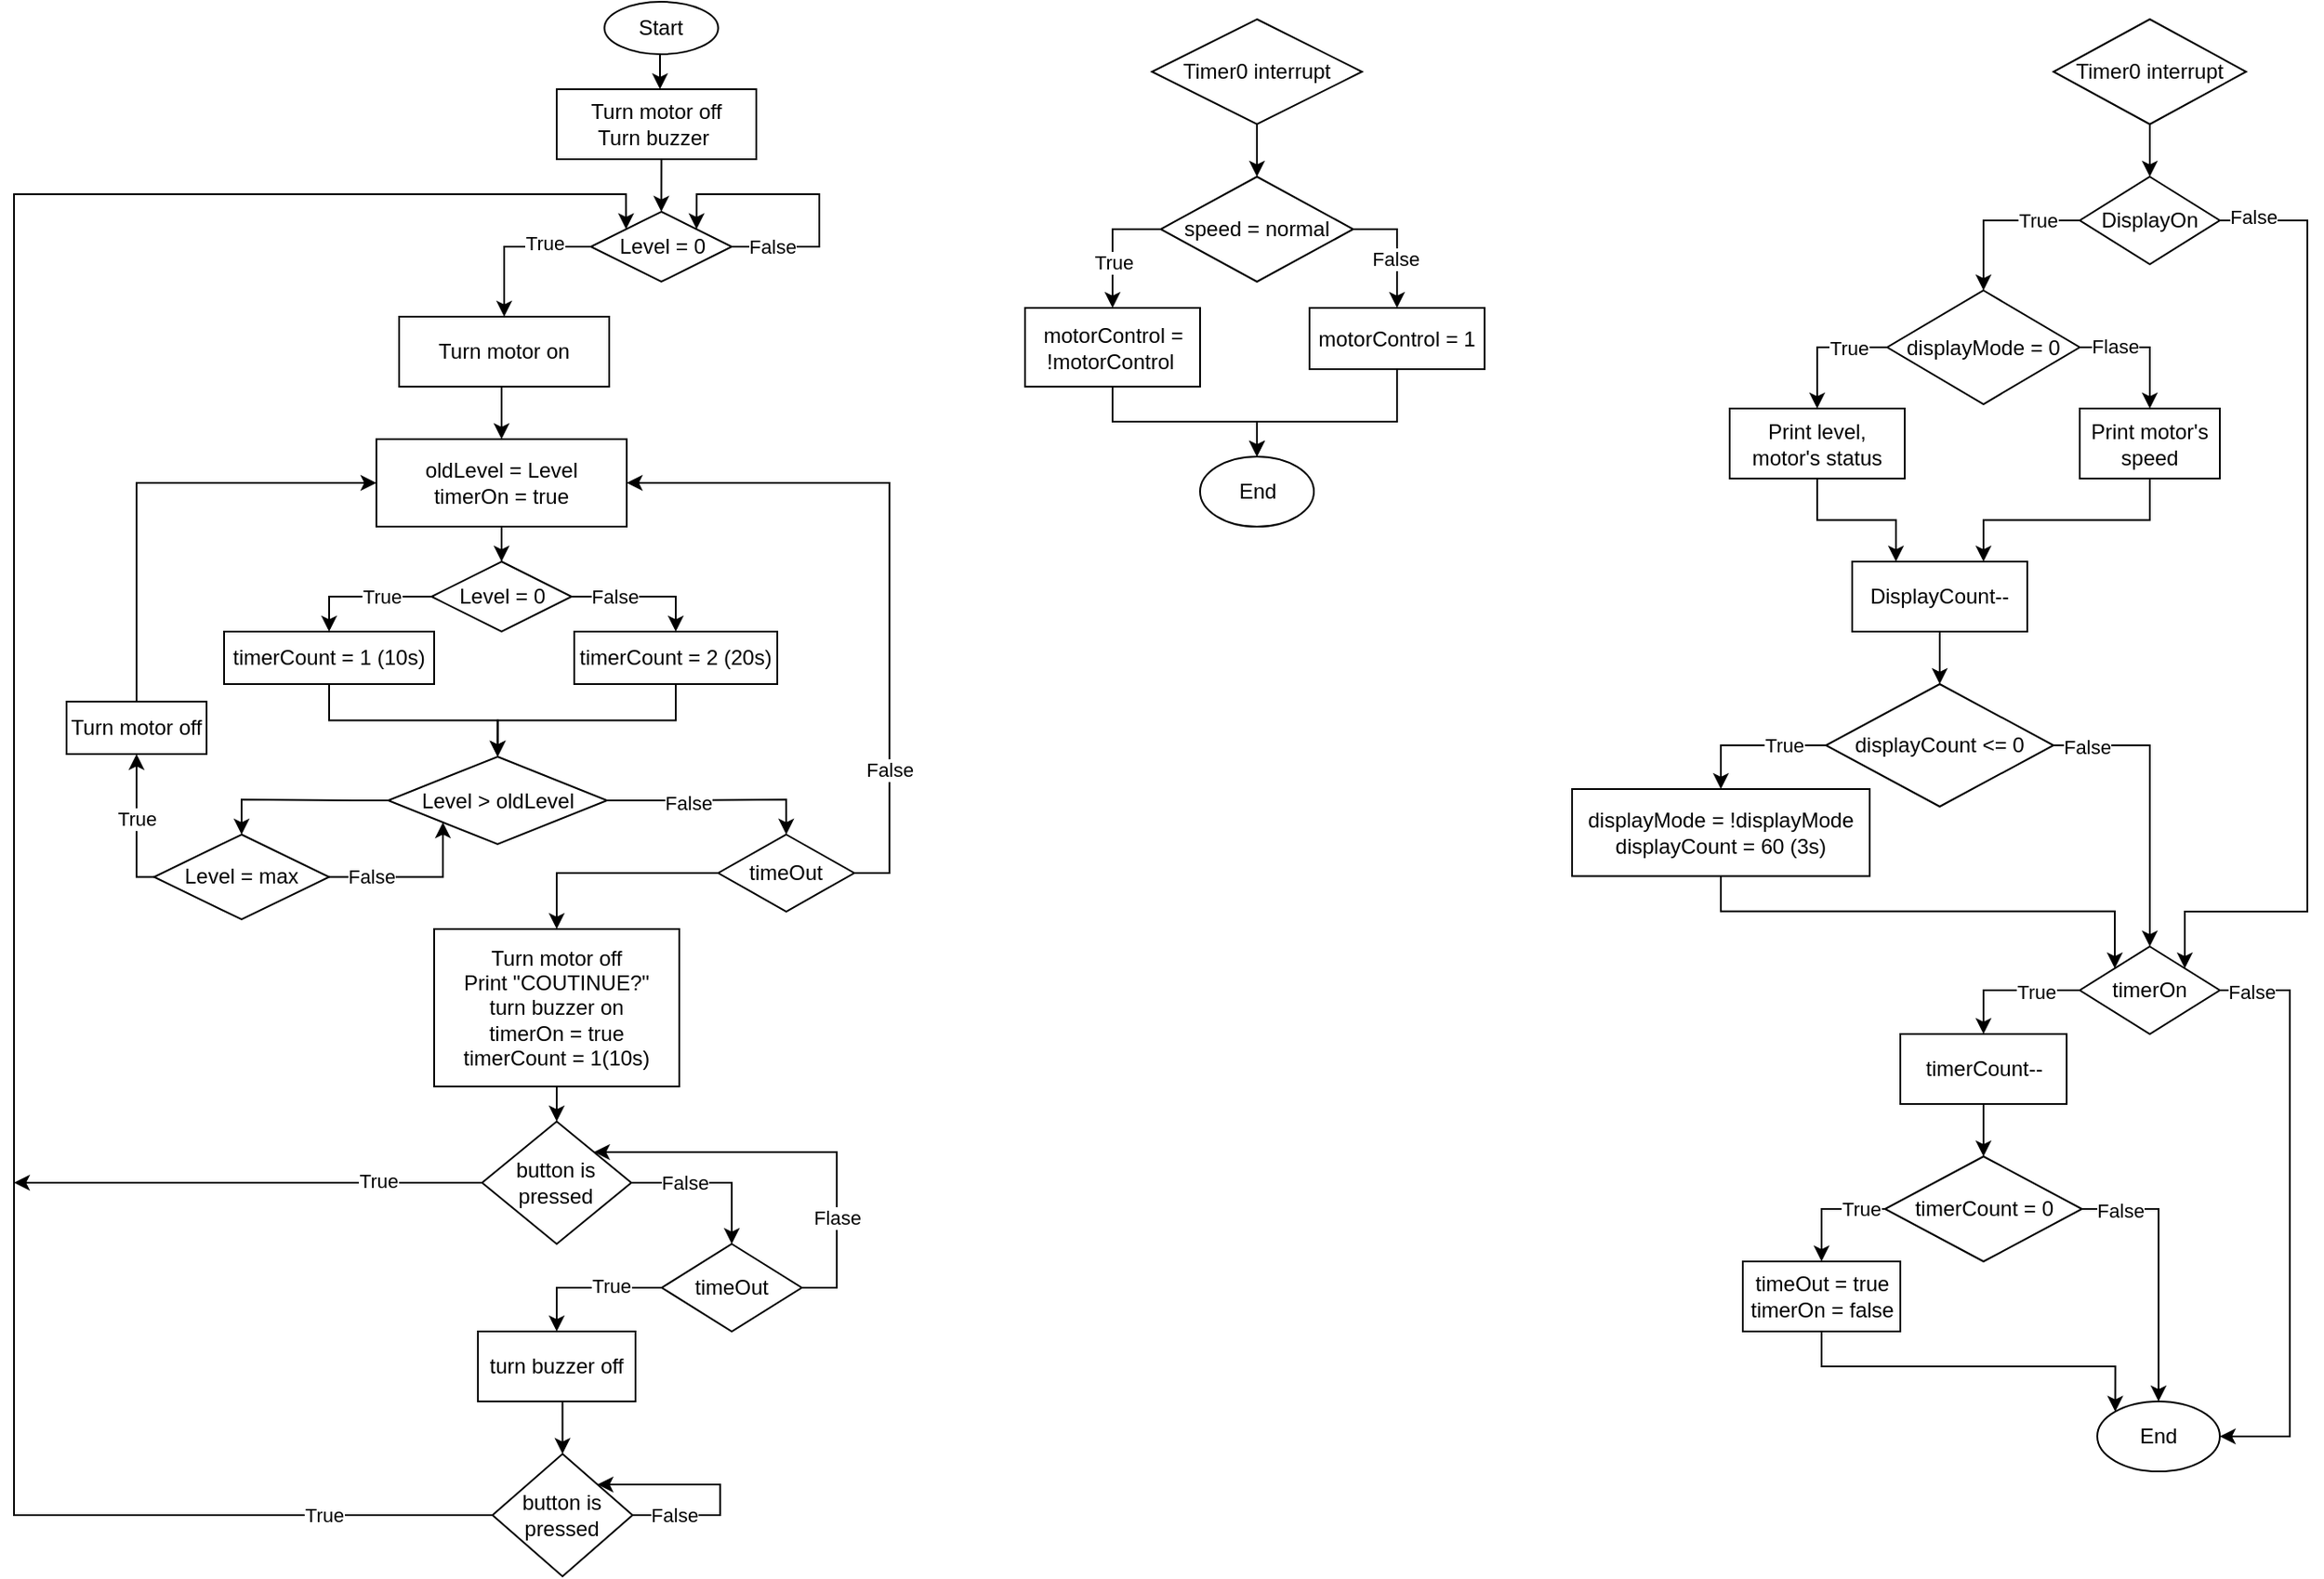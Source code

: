 <mxfile version="21.5.2" type="github">
  <diagram name="Page-1" id="jJdxM7EmsyqQNZtLYiV7">
    <mxGraphModel dx="890" dy="401" grid="1" gridSize="10" guides="1" tooltips="1" connect="1" arrows="1" fold="1" page="1" pageScale="1" pageWidth="850" pageHeight="1100" math="0" shadow="0">
      <root>
        <mxCell id="0" />
        <mxCell id="1" parent="0" />
        <mxCell id="DMdcWSSxo6niQwHTl1T3-82" style="edgeStyle=orthogonalEdgeStyle;rounded=0;orthogonalLoop=1;jettySize=auto;html=1;exitX=0.5;exitY=1;exitDx=0;exitDy=0;entryX=0.5;entryY=0;entryDx=0;entryDy=0;" edge="1" parent="1">
          <mxGeometry relative="1" as="geometry">
            <mxPoint x="391.5" y="40" as="sourcePoint" />
            <mxPoint x="389" y="70" as="targetPoint" />
          </mxGeometry>
        </mxCell>
        <mxCell id="DMdcWSSxo6niQwHTl1T3-80" value="Start" style="ellipse;whiteSpace=wrap;html=1;" vertex="1" parent="1">
          <mxGeometry x="357.25" y="20" width="65" height="30" as="geometry" />
        </mxCell>
        <mxCell id="DMdcWSSxo6niQwHTl1T3-85" style="edgeStyle=orthogonalEdgeStyle;rounded=0;orthogonalLoop=1;jettySize=auto;html=1;exitX=0.5;exitY=1;exitDx=0;exitDy=0;entryX=0.5;entryY=0;entryDx=0;entryDy=0;" edge="1" parent="1" source="DMdcWSSxo6niQwHTl1T3-81" target="DMdcWSSxo6niQwHTl1T3-83">
          <mxGeometry relative="1" as="geometry" />
        </mxCell>
        <mxCell id="DMdcWSSxo6niQwHTl1T3-81" value="Turn motor off&lt;br&gt;Turn buzzer&amp;nbsp;" style="rounded=0;whiteSpace=wrap;html=1;" vertex="1" parent="1">
          <mxGeometry x="330" y="70" width="114" height="40" as="geometry" />
        </mxCell>
        <mxCell id="DMdcWSSxo6niQwHTl1T3-115" style="edgeStyle=orthogonalEdgeStyle;rounded=0;orthogonalLoop=1;jettySize=auto;html=1;exitX=0;exitY=0.5;exitDx=0;exitDy=0;entryX=0.5;entryY=0;entryDx=0;entryDy=0;" edge="1" parent="1" source="DMdcWSSxo6niQwHTl1T3-83" target="DMdcWSSxo6niQwHTl1T3-91">
          <mxGeometry relative="1" as="geometry" />
        </mxCell>
        <mxCell id="DMdcWSSxo6niQwHTl1T3-116" value="True" style="edgeLabel;html=1;align=center;verticalAlign=middle;resizable=0;points=[];" vertex="1" connectable="0" parent="DMdcWSSxo6niQwHTl1T3-115">
          <mxGeometry x="-0.393" y="-2" relative="1" as="geometry">
            <mxPoint as="offset" />
          </mxGeometry>
        </mxCell>
        <mxCell id="DMdcWSSxo6niQwHTl1T3-83" value="Level = 0" style="rhombus;whiteSpace=wrap;html=1;" vertex="1" parent="1">
          <mxGeometry x="349.5" y="140" width="80.5" height="40" as="geometry" />
        </mxCell>
        <mxCell id="DMdcWSSxo6niQwHTl1T3-89" style="edgeStyle=orthogonalEdgeStyle;rounded=0;orthogonalLoop=1;jettySize=auto;html=1;exitX=1;exitY=0.5;exitDx=0;exitDy=0;entryX=1;entryY=0;entryDx=0;entryDy=0;" edge="1" parent="1" source="DMdcWSSxo6niQwHTl1T3-83" target="DMdcWSSxo6niQwHTl1T3-83">
          <mxGeometry relative="1" as="geometry">
            <mxPoint x="390" y="120" as="targetPoint" />
            <Array as="points">
              <mxPoint x="480" y="160" />
              <mxPoint x="480" y="130" />
              <mxPoint x="410" y="130" />
            </Array>
          </mxGeometry>
        </mxCell>
        <mxCell id="DMdcWSSxo6niQwHTl1T3-90" value="False" style="edgeLabel;html=1;align=center;verticalAlign=middle;resizable=0;points=[];" vertex="1" connectable="0" parent="DMdcWSSxo6niQwHTl1T3-89">
          <mxGeometry x="-0.737" relative="1" as="geometry">
            <mxPoint as="offset" />
          </mxGeometry>
        </mxCell>
        <mxCell id="DMdcWSSxo6niQwHTl1T3-94" style="edgeStyle=orthogonalEdgeStyle;rounded=0;orthogonalLoop=1;jettySize=auto;html=1;exitX=0.5;exitY=1;exitDx=0;exitDy=0;entryX=0.5;entryY=0;entryDx=0;entryDy=0;" edge="1" parent="1" source="DMdcWSSxo6niQwHTl1T3-91" target="DMdcWSSxo6niQwHTl1T3-93">
          <mxGeometry relative="1" as="geometry" />
        </mxCell>
        <mxCell id="DMdcWSSxo6niQwHTl1T3-91" value="Turn motor on" style="rounded=0;whiteSpace=wrap;html=1;" vertex="1" parent="1">
          <mxGeometry x="240" y="200" width="120" height="40" as="geometry" />
        </mxCell>
        <mxCell id="DMdcWSSxo6niQwHTl1T3-105" style="edgeStyle=orthogonalEdgeStyle;rounded=0;orthogonalLoop=1;jettySize=auto;html=1;entryX=0.5;entryY=0;entryDx=0;entryDy=0;" edge="1" parent="1" source="DMdcWSSxo6niQwHTl1T3-93" target="DMdcWSSxo6niQwHTl1T3-104">
          <mxGeometry relative="1" as="geometry" />
        </mxCell>
        <mxCell id="DMdcWSSxo6niQwHTl1T3-93" value="oldLevel = Level&lt;br&gt;timerOn = true" style="rounded=0;whiteSpace=wrap;html=1;" vertex="1" parent="1">
          <mxGeometry x="227" y="270" width="143" height="50" as="geometry" />
        </mxCell>
        <mxCell id="DMdcWSSxo6niQwHTl1T3-98" style="edgeStyle=orthogonalEdgeStyle;rounded=0;orthogonalLoop=1;jettySize=auto;html=1;exitX=1;exitY=0.5;exitDx=0;exitDy=0;entryX=0.5;entryY=0;entryDx=0;entryDy=0;" edge="1" parent="1" source="DMdcWSSxo6niQwHTl1T3-95" target="DMdcWSSxo6niQwHTl1T3-97">
          <mxGeometry relative="1" as="geometry" />
        </mxCell>
        <mxCell id="DMdcWSSxo6niQwHTl1T3-99" value="False" style="edgeLabel;html=1;align=center;verticalAlign=middle;resizable=0;points=[];" vertex="1" connectable="0" parent="DMdcWSSxo6niQwHTl1T3-98">
          <mxGeometry x="-0.253" y="-2" relative="1" as="geometry">
            <mxPoint as="offset" />
          </mxGeometry>
        </mxCell>
        <mxCell id="DMdcWSSxo6niQwHTl1T3-119" style="edgeStyle=orthogonalEdgeStyle;rounded=0;orthogonalLoop=1;jettySize=auto;html=1;exitX=0;exitY=0.5;exitDx=0;exitDy=0;entryX=0.5;entryY=0;entryDx=0;entryDy=0;" edge="1" parent="1" source="DMdcWSSxo6niQwHTl1T3-95" target="DMdcWSSxo6niQwHTl1T3-117">
          <mxGeometry relative="1" as="geometry" />
        </mxCell>
        <mxCell id="DMdcWSSxo6niQwHTl1T3-95" value="Level &amp;gt; oldLevel" style="rhombus;whiteSpace=wrap;html=1;" vertex="1" parent="1">
          <mxGeometry x="233.75" y="451.5" width="125" height="50" as="geometry" />
        </mxCell>
        <mxCell id="DMdcWSSxo6niQwHTl1T3-100" style="edgeStyle=orthogonalEdgeStyle;rounded=0;orthogonalLoop=1;jettySize=auto;html=1;exitX=1;exitY=0.5;exitDx=0;exitDy=0;entryX=1;entryY=0.5;entryDx=0;entryDy=0;" edge="1" parent="1" source="DMdcWSSxo6niQwHTl1T3-97" target="DMdcWSSxo6niQwHTl1T3-93">
          <mxGeometry relative="1" as="geometry" />
        </mxCell>
        <mxCell id="DMdcWSSxo6niQwHTl1T3-101" value="False" style="edgeLabel;html=1;align=center;verticalAlign=middle;resizable=0;points=[];" vertex="1" connectable="0" parent="DMdcWSSxo6niQwHTl1T3-100">
          <mxGeometry x="-0.599" relative="1" as="geometry">
            <mxPoint as="offset" />
          </mxGeometry>
        </mxCell>
        <mxCell id="DMdcWSSxo6niQwHTl1T3-103" style="edgeStyle=orthogonalEdgeStyle;rounded=0;orthogonalLoop=1;jettySize=auto;html=1;exitX=0;exitY=0.5;exitDx=0;exitDy=0;entryX=0.5;entryY=0;entryDx=0;entryDy=0;" edge="1" parent="1" source="DMdcWSSxo6niQwHTl1T3-97" target="DMdcWSSxo6niQwHTl1T3-102">
          <mxGeometry relative="1" as="geometry" />
        </mxCell>
        <mxCell id="DMdcWSSxo6niQwHTl1T3-97" value="timeOut" style="rhombus;whiteSpace=wrap;html=1;" vertex="1" parent="1">
          <mxGeometry x="422.25" y="496" width="77.75" height="44" as="geometry" />
        </mxCell>
        <mxCell id="DMdcWSSxo6niQwHTl1T3-128" style="edgeStyle=orthogonalEdgeStyle;rounded=0;orthogonalLoop=1;jettySize=auto;html=1;exitX=0.5;exitY=1;exitDx=0;exitDy=0;entryX=0.5;entryY=0;entryDx=0;entryDy=0;" edge="1" parent="1" source="DMdcWSSxo6niQwHTl1T3-102" target="DMdcWSSxo6niQwHTl1T3-129">
          <mxGeometry relative="1" as="geometry">
            <mxPoint x="350" y="660" as="targetPoint" />
          </mxGeometry>
        </mxCell>
        <mxCell id="DMdcWSSxo6niQwHTl1T3-102" value="Turn motor off&lt;br&gt;Print &quot;COUTINUE?&quot;&lt;br&gt;turn buzzer on&lt;br&gt;timerOn = true&lt;br&gt;timerCount = 1(10s)" style="rounded=0;whiteSpace=wrap;html=1;" vertex="1" parent="1">
          <mxGeometry x="260" y="550" width="140" height="90" as="geometry" />
        </mxCell>
        <mxCell id="DMdcWSSxo6niQwHTl1T3-107" style="edgeStyle=orthogonalEdgeStyle;rounded=0;orthogonalLoop=1;jettySize=auto;html=1;exitX=0;exitY=0.5;exitDx=0;exitDy=0;entryX=0.5;entryY=0;entryDx=0;entryDy=0;" edge="1" parent="1" source="DMdcWSSxo6niQwHTl1T3-104" target="DMdcWSSxo6niQwHTl1T3-106">
          <mxGeometry relative="1" as="geometry" />
        </mxCell>
        <mxCell id="DMdcWSSxo6niQwHTl1T3-112" value="True" style="edgeLabel;html=1;align=center;verticalAlign=middle;resizable=0;points=[];" vertex="1" connectable="0" parent="DMdcWSSxo6niQwHTl1T3-107">
          <mxGeometry x="-0.278" relative="1" as="geometry">
            <mxPoint as="offset" />
          </mxGeometry>
        </mxCell>
        <mxCell id="DMdcWSSxo6niQwHTl1T3-109" style="edgeStyle=orthogonalEdgeStyle;rounded=0;orthogonalLoop=1;jettySize=auto;html=1;exitX=1;exitY=0.5;exitDx=0;exitDy=0;entryX=0.5;entryY=0;entryDx=0;entryDy=0;" edge="1" parent="1" source="DMdcWSSxo6niQwHTl1T3-104" target="DMdcWSSxo6niQwHTl1T3-108">
          <mxGeometry relative="1" as="geometry" />
        </mxCell>
        <mxCell id="DMdcWSSxo6niQwHTl1T3-113" value="False" style="edgeLabel;html=1;align=center;verticalAlign=middle;resizable=0;points=[];" vertex="1" connectable="0" parent="DMdcWSSxo6niQwHTl1T3-109">
          <mxGeometry x="-0.385" relative="1" as="geometry">
            <mxPoint as="offset" />
          </mxGeometry>
        </mxCell>
        <mxCell id="DMdcWSSxo6niQwHTl1T3-104" value="Level = 0" style="rhombus;whiteSpace=wrap;html=1;" vertex="1" parent="1">
          <mxGeometry x="258.5" y="340" width="80" height="40" as="geometry" />
        </mxCell>
        <mxCell id="DMdcWSSxo6niQwHTl1T3-110" style="edgeStyle=orthogonalEdgeStyle;rounded=0;orthogonalLoop=1;jettySize=auto;html=1;exitX=0.5;exitY=1;exitDx=0;exitDy=0;entryX=0.5;entryY=0;entryDx=0;entryDy=0;" edge="1" parent="1" source="DMdcWSSxo6niQwHTl1T3-106" target="DMdcWSSxo6niQwHTl1T3-95">
          <mxGeometry relative="1" as="geometry" />
        </mxCell>
        <mxCell id="DMdcWSSxo6niQwHTl1T3-106" value="timerCount = 1 (10s)" style="rounded=0;whiteSpace=wrap;html=1;" vertex="1" parent="1">
          <mxGeometry x="140" y="380" width="120" height="30" as="geometry" />
        </mxCell>
        <mxCell id="DMdcWSSxo6niQwHTl1T3-111" style="edgeStyle=orthogonalEdgeStyle;rounded=0;orthogonalLoop=1;jettySize=auto;html=1;exitX=0.5;exitY=1;exitDx=0;exitDy=0;entryX=0.5;entryY=0;entryDx=0;entryDy=0;" edge="1" parent="1" source="DMdcWSSxo6niQwHTl1T3-108" target="DMdcWSSxo6niQwHTl1T3-95">
          <mxGeometry relative="1" as="geometry" />
        </mxCell>
        <mxCell id="DMdcWSSxo6niQwHTl1T3-108" value="timerCount = 2 (20s)" style="rounded=0;whiteSpace=wrap;html=1;" vertex="1" parent="1">
          <mxGeometry x="340" y="380" width="116" height="30" as="geometry" />
        </mxCell>
        <mxCell id="DMdcWSSxo6niQwHTl1T3-120" style="edgeStyle=orthogonalEdgeStyle;rounded=0;orthogonalLoop=1;jettySize=auto;html=1;exitX=1;exitY=0.5;exitDx=0;exitDy=0;entryX=0;entryY=1;entryDx=0;entryDy=0;" edge="1" parent="1" source="DMdcWSSxo6niQwHTl1T3-117" target="DMdcWSSxo6niQwHTl1T3-95">
          <mxGeometry relative="1" as="geometry">
            <Array as="points">
              <mxPoint x="265" y="520" />
            </Array>
          </mxGeometry>
        </mxCell>
        <mxCell id="DMdcWSSxo6niQwHTl1T3-121" value="False" style="edgeLabel;html=1;align=center;verticalAlign=middle;resizable=0;points=[];" vertex="1" connectable="0" parent="DMdcWSSxo6niQwHTl1T3-120">
          <mxGeometry x="-0.515" y="1" relative="1" as="geometry">
            <mxPoint as="offset" />
          </mxGeometry>
        </mxCell>
        <mxCell id="DMdcWSSxo6niQwHTl1T3-124" style="edgeStyle=orthogonalEdgeStyle;rounded=0;orthogonalLoop=1;jettySize=auto;html=1;exitX=0;exitY=0.5;exitDx=0;exitDy=0;entryX=0.5;entryY=1;entryDx=0;entryDy=0;" edge="1" parent="1" source="DMdcWSSxo6niQwHTl1T3-117" target="DMdcWSSxo6niQwHTl1T3-123">
          <mxGeometry relative="1" as="geometry">
            <Array as="points">
              <mxPoint x="90" y="520" />
            </Array>
          </mxGeometry>
        </mxCell>
        <mxCell id="DMdcWSSxo6niQwHTl1T3-126" value="True" style="edgeLabel;html=1;align=center;verticalAlign=middle;resizable=0;points=[];" vertex="1" connectable="0" parent="DMdcWSSxo6niQwHTl1T3-124">
          <mxGeometry x="0.089" relative="1" as="geometry">
            <mxPoint as="offset" />
          </mxGeometry>
        </mxCell>
        <mxCell id="DMdcWSSxo6niQwHTl1T3-117" value="Level = max" style="rhombus;whiteSpace=wrap;html=1;" vertex="1" parent="1">
          <mxGeometry x="100" y="496" width="100" height="48.5" as="geometry" />
        </mxCell>
        <mxCell id="DMdcWSSxo6niQwHTl1T3-125" style="edgeStyle=orthogonalEdgeStyle;rounded=0;orthogonalLoop=1;jettySize=auto;html=1;exitX=0.5;exitY=0;exitDx=0;exitDy=0;entryX=0;entryY=0.5;entryDx=0;entryDy=0;" edge="1" parent="1" source="DMdcWSSxo6niQwHTl1T3-123" target="DMdcWSSxo6niQwHTl1T3-93">
          <mxGeometry relative="1" as="geometry" />
        </mxCell>
        <mxCell id="DMdcWSSxo6niQwHTl1T3-123" value="Turn motor off" style="rounded=0;whiteSpace=wrap;html=1;" vertex="1" parent="1">
          <mxGeometry x="50" y="420" width="80" height="30" as="geometry" />
        </mxCell>
        <mxCell id="DMdcWSSxo6niQwHTl1T3-131" style="edgeStyle=orthogonalEdgeStyle;rounded=0;orthogonalLoop=1;jettySize=auto;html=1;exitX=1;exitY=0.5;exitDx=0;exitDy=0;entryX=0.5;entryY=0;entryDx=0;entryDy=0;" edge="1" parent="1" source="DMdcWSSxo6niQwHTl1T3-129" target="DMdcWSSxo6niQwHTl1T3-130">
          <mxGeometry relative="1" as="geometry" />
        </mxCell>
        <mxCell id="DMdcWSSxo6niQwHTl1T3-132" value="False" style="edgeLabel;html=1;align=center;verticalAlign=middle;resizable=0;points=[];" vertex="1" connectable="0" parent="DMdcWSSxo6niQwHTl1T3-131">
          <mxGeometry x="-0.351" relative="1" as="geometry">
            <mxPoint as="offset" />
          </mxGeometry>
        </mxCell>
        <mxCell id="DMdcWSSxo6niQwHTl1T3-148" style="edgeStyle=orthogonalEdgeStyle;rounded=0;orthogonalLoop=1;jettySize=auto;html=1;exitX=0;exitY=0.5;exitDx=0;exitDy=0;" edge="1" parent="1" source="DMdcWSSxo6niQwHTl1T3-129">
          <mxGeometry relative="1" as="geometry">
            <mxPoint x="20" y="695" as="targetPoint" />
          </mxGeometry>
        </mxCell>
        <mxCell id="DMdcWSSxo6niQwHTl1T3-150" value="True" style="edgeLabel;html=1;align=center;verticalAlign=middle;resizable=0;points=[];" vertex="1" connectable="0" parent="DMdcWSSxo6niQwHTl1T3-148">
          <mxGeometry x="-0.556" y="-1" relative="1" as="geometry">
            <mxPoint as="offset" />
          </mxGeometry>
        </mxCell>
        <mxCell id="DMdcWSSxo6niQwHTl1T3-129" value="button is pressed" style="rhombus;whiteSpace=wrap;html=1;" vertex="1" parent="1">
          <mxGeometry x="287.37" y="660" width="85.25" height="70" as="geometry" />
        </mxCell>
        <mxCell id="DMdcWSSxo6niQwHTl1T3-133" style="edgeStyle=orthogonalEdgeStyle;rounded=0;orthogonalLoop=1;jettySize=auto;html=1;exitX=1;exitY=0.5;exitDx=0;exitDy=0;entryX=1;entryY=0;entryDx=0;entryDy=0;" edge="1" parent="1" source="DMdcWSSxo6niQwHTl1T3-130" target="DMdcWSSxo6niQwHTl1T3-129">
          <mxGeometry relative="1" as="geometry" />
        </mxCell>
        <mxCell id="DMdcWSSxo6niQwHTl1T3-134" value="Flase" style="edgeLabel;html=1;align=center;verticalAlign=middle;resizable=0;points=[];" vertex="1" connectable="0" parent="DMdcWSSxo6niQwHTl1T3-133">
          <mxGeometry x="-0.488" relative="1" as="geometry">
            <mxPoint as="offset" />
          </mxGeometry>
        </mxCell>
        <mxCell id="DMdcWSSxo6niQwHTl1T3-138" style="edgeStyle=orthogonalEdgeStyle;rounded=0;orthogonalLoop=1;jettySize=auto;html=1;exitX=0;exitY=0.5;exitDx=0;exitDy=0;entryX=0.5;entryY=0;entryDx=0;entryDy=0;" edge="1" parent="1" source="DMdcWSSxo6niQwHTl1T3-130" target="DMdcWSSxo6niQwHTl1T3-137">
          <mxGeometry relative="1" as="geometry" />
        </mxCell>
        <mxCell id="DMdcWSSxo6niQwHTl1T3-145" value="True" style="edgeLabel;html=1;align=center;verticalAlign=middle;resizable=0;points=[];" vertex="1" connectable="0" parent="DMdcWSSxo6niQwHTl1T3-138">
          <mxGeometry x="-0.316" y="-1" relative="1" as="geometry">
            <mxPoint as="offset" />
          </mxGeometry>
        </mxCell>
        <mxCell id="DMdcWSSxo6niQwHTl1T3-130" value="timeOut" style="rhombus;whiteSpace=wrap;html=1;" vertex="1" parent="1">
          <mxGeometry x="390" y="730" width="80" height="50" as="geometry" />
        </mxCell>
        <mxCell id="DMdcWSSxo6niQwHTl1T3-146" style="edgeStyle=orthogonalEdgeStyle;rounded=0;orthogonalLoop=1;jettySize=auto;html=1;exitX=0;exitY=0.5;exitDx=0;exitDy=0;entryX=0;entryY=0;entryDx=0;entryDy=0;" edge="1" parent="1" source="DMdcWSSxo6niQwHTl1T3-135" target="DMdcWSSxo6niQwHTl1T3-83">
          <mxGeometry relative="1" as="geometry">
            <Array as="points">
              <mxPoint x="20" y="885" />
              <mxPoint x="20" y="130" />
              <mxPoint x="370" y="130" />
            </Array>
          </mxGeometry>
        </mxCell>
        <mxCell id="DMdcWSSxo6niQwHTl1T3-147" value="True" style="edgeLabel;html=1;align=center;verticalAlign=middle;resizable=0;points=[];" vertex="1" connectable="0" parent="DMdcWSSxo6niQwHTl1T3-146">
          <mxGeometry x="-0.861" relative="1" as="geometry">
            <mxPoint as="offset" />
          </mxGeometry>
        </mxCell>
        <mxCell id="DMdcWSSxo6niQwHTl1T3-135" value="button is pressed" style="rhombus;whiteSpace=wrap;html=1;" vertex="1" parent="1">
          <mxGeometry x="293.32" y="850" width="80" height="70" as="geometry" />
        </mxCell>
        <mxCell id="DMdcWSSxo6niQwHTl1T3-139" style="edgeStyle=orthogonalEdgeStyle;rounded=0;orthogonalLoop=1;jettySize=auto;html=1;exitX=0.5;exitY=1;exitDx=0;exitDy=0;entryX=0.5;entryY=0;entryDx=0;entryDy=0;" edge="1" parent="1" source="DMdcWSSxo6niQwHTl1T3-137" target="DMdcWSSxo6niQwHTl1T3-135">
          <mxGeometry relative="1" as="geometry" />
        </mxCell>
        <mxCell id="DMdcWSSxo6niQwHTl1T3-137" value="turn buzzer off" style="rounded=0;whiteSpace=wrap;html=1;" vertex="1" parent="1">
          <mxGeometry x="285" y="780" width="90" height="40" as="geometry" />
        </mxCell>
        <mxCell id="DMdcWSSxo6niQwHTl1T3-140" style="edgeStyle=orthogonalEdgeStyle;rounded=0;orthogonalLoop=1;jettySize=auto;html=1;exitX=1;exitY=0.5;exitDx=0;exitDy=0;entryX=1;entryY=0;entryDx=0;entryDy=0;" edge="1" parent="1" source="DMdcWSSxo6niQwHTl1T3-135" target="DMdcWSSxo6niQwHTl1T3-135">
          <mxGeometry relative="1" as="geometry">
            <Array as="points">
              <mxPoint x="423.33" y="885" />
              <mxPoint x="423.33" y="867" />
            </Array>
          </mxGeometry>
        </mxCell>
        <mxCell id="DMdcWSSxo6niQwHTl1T3-141" value="False" style="edgeLabel;html=1;align=center;verticalAlign=middle;resizable=0;points=[];" vertex="1" connectable="0" parent="DMdcWSSxo6niQwHTl1T3-140">
          <mxGeometry x="-0.658" relative="1" as="geometry">
            <mxPoint as="offset" />
          </mxGeometry>
        </mxCell>
        <mxCell id="DMdcWSSxo6niQwHTl1T3-153" style="edgeStyle=orthogonalEdgeStyle;rounded=0;orthogonalLoop=1;jettySize=auto;html=1;exitX=0.5;exitY=1;exitDx=0;exitDy=0;entryX=0.5;entryY=0;entryDx=0;entryDy=0;" edge="1" parent="1" source="DMdcWSSxo6niQwHTl1T3-151">
          <mxGeometry relative="1" as="geometry">
            <mxPoint x="730" y="120" as="targetPoint" />
          </mxGeometry>
        </mxCell>
        <mxCell id="DMdcWSSxo6niQwHTl1T3-151" value="Timer0&amp;nbsp;interrupt" style="rhombus;whiteSpace=wrap;html=1;" vertex="1" parent="1">
          <mxGeometry x="670" y="30" width="120" height="60" as="geometry" />
        </mxCell>
        <mxCell id="DMdcWSSxo6niQwHTl1T3-156" style="edgeStyle=orthogonalEdgeStyle;rounded=0;orthogonalLoop=1;jettySize=auto;html=1;exitX=0;exitY=0.5;exitDx=0;exitDy=0;entryX=0.5;entryY=0;entryDx=0;entryDy=0;" edge="1" parent="1" source="DMdcWSSxo6niQwHTl1T3-154" target="DMdcWSSxo6niQwHTl1T3-157">
          <mxGeometry relative="1" as="geometry">
            <mxPoint x="630" y="200" as="targetPoint" />
          </mxGeometry>
        </mxCell>
        <mxCell id="DMdcWSSxo6niQwHTl1T3-166" value="True" style="edgeLabel;html=1;align=center;verticalAlign=middle;resizable=0;points=[];" vertex="1" connectable="0" parent="DMdcWSSxo6niQwHTl1T3-156">
          <mxGeometry x="0.269" relative="1" as="geometry">
            <mxPoint as="offset" />
          </mxGeometry>
        </mxCell>
        <mxCell id="DMdcWSSxo6niQwHTl1T3-160" style="edgeStyle=orthogonalEdgeStyle;rounded=0;orthogonalLoop=1;jettySize=auto;html=1;exitX=1;exitY=0.5;exitDx=0;exitDy=0;entryX=0.5;entryY=0;entryDx=0;entryDy=0;" edge="1" parent="1" source="DMdcWSSxo6niQwHTl1T3-154" target="DMdcWSSxo6niQwHTl1T3-159">
          <mxGeometry relative="1" as="geometry">
            <mxPoint x="810" y="180" as="targetPoint" />
          </mxGeometry>
        </mxCell>
        <mxCell id="DMdcWSSxo6niQwHTl1T3-165" value="False" style="edgeLabel;html=1;align=center;verticalAlign=middle;resizable=0;points=[];" vertex="1" connectable="0" parent="DMdcWSSxo6niQwHTl1T3-160">
          <mxGeometry x="0.204" y="-1" relative="1" as="geometry">
            <mxPoint as="offset" />
          </mxGeometry>
        </mxCell>
        <mxCell id="DMdcWSSxo6niQwHTl1T3-154" value="speed = normal" style="rhombus;whiteSpace=wrap;html=1;" vertex="1" parent="1">
          <mxGeometry x="675" y="120" width="110" height="60" as="geometry" />
        </mxCell>
        <mxCell id="DMdcWSSxo6niQwHTl1T3-162" style="edgeStyle=orthogonalEdgeStyle;rounded=0;orthogonalLoop=1;jettySize=auto;html=1;exitX=0.5;exitY=1;exitDx=0;exitDy=0;entryX=0.5;entryY=0;entryDx=0;entryDy=0;" edge="1" parent="1" source="DMdcWSSxo6niQwHTl1T3-157" target="DMdcWSSxo6niQwHTl1T3-161">
          <mxGeometry relative="1" as="geometry" />
        </mxCell>
        <mxCell id="DMdcWSSxo6niQwHTl1T3-157" value="motorControl = !motorControl&amp;nbsp;" style="rounded=0;whiteSpace=wrap;html=1;" vertex="1" parent="1">
          <mxGeometry x="597.5" y="195" width="100" height="45" as="geometry" />
        </mxCell>
        <mxCell id="DMdcWSSxo6niQwHTl1T3-163" style="edgeStyle=orthogonalEdgeStyle;rounded=0;orthogonalLoop=1;jettySize=auto;html=1;entryX=0.5;entryY=0;entryDx=0;entryDy=0;" edge="1" parent="1" source="DMdcWSSxo6niQwHTl1T3-159" target="DMdcWSSxo6niQwHTl1T3-161">
          <mxGeometry relative="1" as="geometry">
            <Array as="points">
              <mxPoint x="810" y="260" />
              <mxPoint x="730" y="260" />
            </Array>
          </mxGeometry>
        </mxCell>
        <mxCell id="DMdcWSSxo6niQwHTl1T3-159" value="motorControl = 1" style="rounded=0;whiteSpace=wrap;html=1;" vertex="1" parent="1">
          <mxGeometry x="760" y="195" width="100" height="35" as="geometry" />
        </mxCell>
        <mxCell id="DMdcWSSxo6niQwHTl1T3-161" value="End" style="ellipse;whiteSpace=wrap;html=1;" vertex="1" parent="1">
          <mxGeometry x="697.5" y="280" width="65" height="40" as="geometry" />
        </mxCell>
        <mxCell id="DMdcWSSxo6niQwHTl1T3-169" style="edgeStyle=orthogonalEdgeStyle;rounded=0;orthogonalLoop=1;jettySize=auto;html=1;exitX=0.5;exitY=1;exitDx=0;exitDy=0;entryX=0.5;entryY=0;entryDx=0;entryDy=0;" edge="1" parent="1" source="DMdcWSSxo6niQwHTl1T3-167" target="DMdcWSSxo6niQwHTl1T3-168">
          <mxGeometry relative="1" as="geometry" />
        </mxCell>
        <mxCell id="DMdcWSSxo6niQwHTl1T3-167" value="Timer0&amp;nbsp;interrupt" style="rhombus;whiteSpace=wrap;html=1;" vertex="1" parent="1">
          <mxGeometry x="1185" y="30" width="110" height="60" as="geometry" />
        </mxCell>
        <mxCell id="DMdcWSSxo6niQwHTl1T3-172" style="edgeStyle=orthogonalEdgeStyle;rounded=0;orthogonalLoop=1;jettySize=auto;html=1;exitX=0;exitY=0.5;exitDx=0;exitDy=0;entryX=0.5;entryY=0;entryDx=0;entryDy=0;" edge="1" parent="1" source="DMdcWSSxo6niQwHTl1T3-168" target="DMdcWSSxo6niQwHTl1T3-171">
          <mxGeometry relative="1" as="geometry" />
        </mxCell>
        <mxCell id="DMdcWSSxo6niQwHTl1T3-173" value="True" style="edgeLabel;html=1;align=center;verticalAlign=middle;resizable=0;points=[];" vertex="1" connectable="0" parent="DMdcWSSxo6niQwHTl1T3-172">
          <mxGeometry x="-0.497" relative="1" as="geometry">
            <mxPoint as="offset" />
          </mxGeometry>
        </mxCell>
        <mxCell id="DMdcWSSxo6niQwHTl1T3-198" style="edgeStyle=orthogonalEdgeStyle;rounded=0;orthogonalLoop=1;jettySize=auto;html=1;exitX=1;exitY=0.5;exitDx=0;exitDy=0;entryX=1;entryY=0;entryDx=0;entryDy=0;" edge="1" parent="1" source="DMdcWSSxo6niQwHTl1T3-168" target="DMdcWSSxo6niQwHTl1T3-191">
          <mxGeometry relative="1" as="geometry">
            <Array as="points">
              <mxPoint x="1330" y="145" />
              <mxPoint x="1330" y="540" />
              <mxPoint x="1260" y="540" />
            </Array>
          </mxGeometry>
        </mxCell>
        <mxCell id="DMdcWSSxo6niQwHTl1T3-199" value="False" style="edgeLabel;html=1;align=center;verticalAlign=middle;resizable=0;points=[];" vertex="1" connectable="0" parent="DMdcWSSxo6niQwHTl1T3-198">
          <mxGeometry x="-0.931" y="2" relative="1" as="geometry">
            <mxPoint as="offset" />
          </mxGeometry>
        </mxCell>
        <mxCell id="DMdcWSSxo6niQwHTl1T3-168" value="DisplayOn" style="rhombus;whiteSpace=wrap;html=1;" vertex="1" parent="1">
          <mxGeometry x="1200" y="120" width="80" height="50" as="geometry" />
        </mxCell>
        <mxCell id="DMdcWSSxo6niQwHTl1T3-175" style="edgeStyle=orthogonalEdgeStyle;rounded=0;orthogonalLoop=1;jettySize=auto;html=1;exitX=0;exitY=0.5;exitDx=0;exitDy=0;entryX=0.5;entryY=0;entryDx=0;entryDy=0;" edge="1" parent="1" source="DMdcWSSxo6niQwHTl1T3-171" target="DMdcWSSxo6niQwHTl1T3-174">
          <mxGeometry relative="1" as="geometry" />
        </mxCell>
        <mxCell id="DMdcWSSxo6niQwHTl1T3-176" value="True" style="edgeLabel;html=1;align=center;verticalAlign=middle;resizable=0;points=[];" vertex="1" connectable="0" parent="DMdcWSSxo6niQwHTl1T3-175">
          <mxGeometry x="-0.414" relative="1" as="geometry">
            <mxPoint as="offset" />
          </mxGeometry>
        </mxCell>
        <mxCell id="DMdcWSSxo6niQwHTl1T3-178" style="edgeStyle=orthogonalEdgeStyle;rounded=0;orthogonalLoop=1;jettySize=auto;html=1;exitX=1;exitY=0.5;exitDx=0;exitDy=0;entryX=0.5;entryY=0;entryDx=0;entryDy=0;" edge="1" parent="1" source="DMdcWSSxo6niQwHTl1T3-171" target="DMdcWSSxo6niQwHTl1T3-177">
          <mxGeometry relative="1" as="geometry" />
        </mxCell>
        <mxCell id="DMdcWSSxo6niQwHTl1T3-179" value="Flase" style="edgeLabel;html=1;align=center;verticalAlign=middle;resizable=0;points=[];" vertex="1" connectable="0" parent="DMdcWSSxo6niQwHTl1T3-178">
          <mxGeometry x="-0.461" y="1" relative="1" as="geometry">
            <mxPoint as="offset" />
          </mxGeometry>
        </mxCell>
        <mxCell id="DMdcWSSxo6niQwHTl1T3-171" value="displayMode = 0" style="rhombus;whiteSpace=wrap;html=1;" vertex="1" parent="1">
          <mxGeometry x="1090" y="185" width="110" height="65" as="geometry" />
        </mxCell>
        <mxCell id="DMdcWSSxo6niQwHTl1T3-185" style="edgeStyle=orthogonalEdgeStyle;rounded=0;orthogonalLoop=1;jettySize=auto;html=1;exitX=0.5;exitY=1;exitDx=0;exitDy=0;entryX=0.25;entryY=0;entryDx=0;entryDy=0;" edge="1" parent="1" source="DMdcWSSxo6niQwHTl1T3-174" target="DMdcWSSxo6niQwHTl1T3-180">
          <mxGeometry relative="1" as="geometry" />
        </mxCell>
        <mxCell id="DMdcWSSxo6niQwHTl1T3-174" value="Print level, motor&#39;s status" style="rounded=0;whiteSpace=wrap;html=1;" vertex="1" parent="1">
          <mxGeometry x="1000" y="252.5" width="100" height="40" as="geometry" />
        </mxCell>
        <mxCell id="DMdcWSSxo6niQwHTl1T3-181" style="edgeStyle=orthogonalEdgeStyle;rounded=0;orthogonalLoop=1;jettySize=auto;html=1;exitX=0.5;exitY=1;exitDx=0;exitDy=0;entryX=0.75;entryY=0;entryDx=0;entryDy=0;" edge="1" parent="1" source="DMdcWSSxo6niQwHTl1T3-177" target="DMdcWSSxo6niQwHTl1T3-180">
          <mxGeometry relative="1" as="geometry" />
        </mxCell>
        <mxCell id="DMdcWSSxo6niQwHTl1T3-177" value="Print motor&#39;s speed" style="rounded=0;whiteSpace=wrap;html=1;" vertex="1" parent="1">
          <mxGeometry x="1200" y="252.5" width="80" height="40" as="geometry" />
        </mxCell>
        <mxCell id="DMdcWSSxo6niQwHTl1T3-187" style="edgeStyle=orthogonalEdgeStyle;rounded=0;orthogonalLoop=1;jettySize=auto;html=1;exitX=0.5;exitY=1;exitDx=0;exitDy=0;entryX=0.5;entryY=0;entryDx=0;entryDy=0;" edge="1" parent="1" source="DMdcWSSxo6niQwHTl1T3-180" target="DMdcWSSxo6niQwHTl1T3-186">
          <mxGeometry relative="1" as="geometry" />
        </mxCell>
        <mxCell id="DMdcWSSxo6niQwHTl1T3-180" value="DisplayCount--" style="rounded=0;whiteSpace=wrap;html=1;" vertex="1" parent="1">
          <mxGeometry x="1070" y="340" width="100" height="40" as="geometry" />
        </mxCell>
        <mxCell id="DMdcWSSxo6niQwHTl1T3-189" style="edgeStyle=orthogonalEdgeStyle;rounded=0;orthogonalLoop=1;jettySize=auto;html=1;exitX=0;exitY=0.5;exitDx=0;exitDy=0;entryX=0.5;entryY=0;entryDx=0;entryDy=0;" edge="1" parent="1" source="DMdcWSSxo6niQwHTl1T3-186" target="DMdcWSSxo6niQwHTl1T3-188">
          <mxGeometry relative="1" as="geometry" />
        </mxCell>
        <mxCell id="DMdcWSSxo6niQwHTl1T3-190" value="True" style="edgeLabel;html=1;align=center;verticalAlign=middle;resizable=0;points=[];" vertex="1" connectable="0" parent="DMdcWSSxo6niQwHTl1T3-189">
          <mxGeometry x="-0.434" relative="1" as="geometry">
            <mxPoint as="offset" />
          </mxGeometry>
        </mxCell>
        <mxCell id="DMdcWSSxo6niQwHTl1T3-193" style="edgeStyle=orthogonalEdgeStyle;rounded=0;orthogonalLoop=1;jettySize=auto;html=1;exitX=1;exitY=0.5;exitDx=0;exitDy=0;entryX=0.5;entryY=0;entryDx=0;entryDy=0;" edge="1" parent="1" source="DMdcWSSxo6niQwHTl1T3-186" target="DMdcWSSxo6niQwHTl1T3-191">
          <mxGeometry relative="1" as="geometry" />
        </mxCell>
        <mxCell id="DMdcWSSxo6niQwHTl1T3-194" value="False" style="edgeLabel;html=1;align=center;verticalAlign=middle;resizable=0;points=[];" vertex="1" connectable="0" parent="DMdcWSSxo6niQwHTl1T3-193">
          <mxGeometry x="-0.782" y="-1" relative="1" as="geometry">
            <mxPoint as="offset" />
          </mxGeometry>
        </mxCell>
        <mxCell id="DMdcWSSxo6niQwHTl1T3-186" value="displayCount &amp;lt;= 0" style="rhombus;whiteSpace=wrap;html=1;" vertex="1" parent="1">
          <mxGeometry x="1055" y="410" width="130" height="70" as="geometry" />
        </mxCell>
        <mxCell id="DMdcWSSxo6niQwHTl1T3-197" style="edgeStyle=orthogonalEdgeStyle;rounded=0;orthogonalLoop=1;jettySize=auto;html=1;exitX=0.5;exitY=1;exitDx=0;exitDy=0;entryX=0;entryY=0;entryDx=0;entryDy=0;" edge="1" parent="1" source="DMdcWSSxo6niQwHTl1T3-188" target="DMdcWSSxo6niQwHTl1T3-191">
          <mxGeometry relative="1" as="geometry" />
        </mxCell>
        <mxCell id="DMdcWSSxo6niQwHTl1T3-188" value="displayMode = !displayMode&lt;br&gt;displayCount = 60 (3s)" style="rounded=0;whiteSpace=wrap;html=1;" vertex="1" parent="1">
          <mxGeometry x="910" y="470" width="170" height="49.75" as="geometry" />
        </mxCell>
        <mxCell id="DMdcWSSxo6niQwHTl1T3-202" style="edgeStyle=orthogonalEdgeStyle;rounded=0;orthogonalLoop=1;jettySize=auto;html=1;exitX=0;exitY=0.5;exitDx=0;exitDy=0;entryX=0.5;entryY=0;entryDx=0;entryDy=0;" edge="1" parent="1" source="DMdcWSSxo6niQwHTl1T3-191" target="DMdcWSSxo6niQwHTl1T3-201">
          <mxGeometry relative="1" as="geometry" />
        </mxCell>
        <mxCell id="DMdcWSSxo6niQwHTl1T3-214" value="True" style="edgeLabel;html=1;align=center;verticalAlign=middle;resizable=0;points=[];" vertex="1" connectable="0" parent="DMdcWSSxo6niQwHTl1T3-202">
          <mxGeometry x="-0.357" y="1" relative="1" as="geometry">
            <mxPoint as="offset" />
          </mxGeometry>
        </mxCell>
        <mxCell id="DMdcWSSxo6niQwHTl1T3-212" style="edgeStyle=orthogonalEdgeStyle;rounded=0;orthogonalLoop=1;jettySize=auto;html=1;exitX=1;exitY=0.5;exitDx=0;exitDy=0;entryX=1;entryY=0.5;entryDx=0;entryDy=0;" edge="1" parent="1" source="DMdcWSSxo6niQwHTl1T3-191" target="DMdcWSSxo6niQwHTl1T3-210">
          <mxGeometry relative="1" as="geometry">
            <Array as="points">
              <mxPoint x="1320" y="585" />
              <mxPoint x="1320" y="840" />
            </Array>
          </mxGeometry>
        </mxCell>
        <mxCell id="DMdcWSSxo6niQwHTl1T3-213" value="False" style="edgeLabel;html=1;align=center;verticalAlign=middle;resizable=0;points=[];" vertex="1" connectable="0" parent="DMdcWSSxo6niQwHTl1T3-212">
          <mxGeometry x="-0.895" y="-1" relative="1" as="geometry">
            <mxPoint as="offset" />
          </mxGeometry>
        </mxCell>
        <mxCell id="DMdcWSSxo6niQwHTl1T3-191" value="timerOn" style="rhombus;whiteSpace=wrap;html=1;" vertex="1" parent="1">
          <mxGeometry x="1200" y="560" width="80" height="50" as="geometry" />
        </mxCell>
        <mxCell id="DMdcWSSxo6niQwHTl1T3-204" style="edgeStyle=orthogonalEdgeStyle;rounded=0;orthogonalLoop=1;jettySize=auto;html=1;exitX=0.5;exitY=1;exitDx=0;exitDy=0;entryX=0.5;entryY=0;entryDx=0;entryDy=0;" edge="1" parent="1" source="DMdcWSSxo6niQwHTl1T3-201" target="DMdcWSSxo6niQwHTl1T3-203">
          <mxGeometry relative="1" as="geometry" />
        </mxCell>
        <mxCell id="DMdcWSSxo6niQwHTl1T3-201" value="timerCount--" style="rounded=0;whiteSpace=wrap;html=1;" vertex="1" parent="1">
          <mxGeometry x="1097.5" y="610" width="95" height="40" as="geometry" />
        </mxCell>
        <mxCell id="DMdcWSSxo6niQwHTl1T3-208" style="edgeStyle=orthogonalEdgeStyle;rounded=0;orthogonalLoop=1;jettySize=auto;html=1;exitX=0;exitY=0.5;exitDx=0;exitDy=0;entryX=0.5;entryY=0;entryDx=0;entryDy=0;" edge="1" parent="1" source="DMdcWSSxo6niQwHTl1T3-203" target="DMdcWSSxo6niQwHTl1T3-207">
          <mxGeometry relative="1" as="geometry" />
        </mxCell>
        <mxCell id="DMdcWSSxo6niQwHTl1T3-209" value="True" style="edgeLabel;html=1;align=center;verticalAlign=middle;resizable=0;points=[];" vertex="1" connectable="0" parent="DMdcWSSxo6niQwHTl1T3-208">
          <mxGeometry x="-0.565" relative="1" as="geometry">
            <mxPoint as="offset" />
          </mxGeometry>
        </mxCell>
        <mxCell id="DMdcWSSxo6niQwHTl1T3-215" style="edgeStyle=orthogonalEdgeStyle;rounded=0;orthogonalLoop=1;jettySize=auto;html=1;exitX=1;exitY=0.5;exitDx=0;exitDy=0;entryX=0.5;entryY=0;entryDx=0;entryDy=0;" edge="1" parent="1" source="DMdcWSSxo6niQwHTl1T3-203" target="DMdcWSSxo6niQwHTl1T3-210">
          <mxGeometry relative="1" as="geometry" />
        </mxCell>
        <mxCell id="DMdcWSSxo6niQwHTl1T3-216" value="False" style="edgeLabel;html=1;align=center;verticalAlign=middle;resizable=0;points=[];" vertex="1" connectable="0" parent="DMdcWSSxo6niQwHTl1T3-215">
          <mxGeometry x="-0.723" y="-1" relative="1" as="geometry">
            <mxPoint as="offset" />
          </mxGeometry>
        </mxCell>
        <mxCell id="DMdcWSSxo6niQwHTl1T3-203" value="timerCount = 0" style="rhombus;whiteSpace=wrap;html=1;" vertex="1" parent="1">
          <mxGeometry x="1088.75" y="680" width="112.5" height="60" as="geometry" />
        </mxCell>
        <mxCell id="DMdcWSSxo6niQwHTl1T3-217" style="edgeStyle=orthogonalEdgeStyle;rounded=0;orthogonalLoop=1;jettySize=auto;html=1;exitX=0.5;exitY=1;exitDx=0;exitDy=0;entryX=0;entryY=0;entryDx=0;entryDy=0;" edge="1" parent="1" source="DMdcWSSxo6niQwHTl1T3-207" target="DMdcWSSxo6niQwHTl1T3-210">
          <mxGeometry relative="1" as="geometry" />
        </mxCell>
        <mxCell id="DMdcWSSxo6niQwHTl1T3-207" value="timeOut = true&lt;br&gt;timerOn = false" style="rounded=0;whiteSpace=wrap;html=1;" vertex="1" parent="1">
          <mxGeometry x="1007.5" y="740" width="90" height="40" as="geometry" />
        </mxCell>
        <mxCell id="DMdcWSSxo6niQwHTl1T3-210" value="End" style="ellipse;whiteSpace=wrap;html=1;" vertex="1" parent="1">
          <mxGeometry x="1210" y="820" width="70" height="40" as="geometry" />
        </mxCell>
      </root>
    </mxGraphModel>
  </diagram>
</mxfile>
